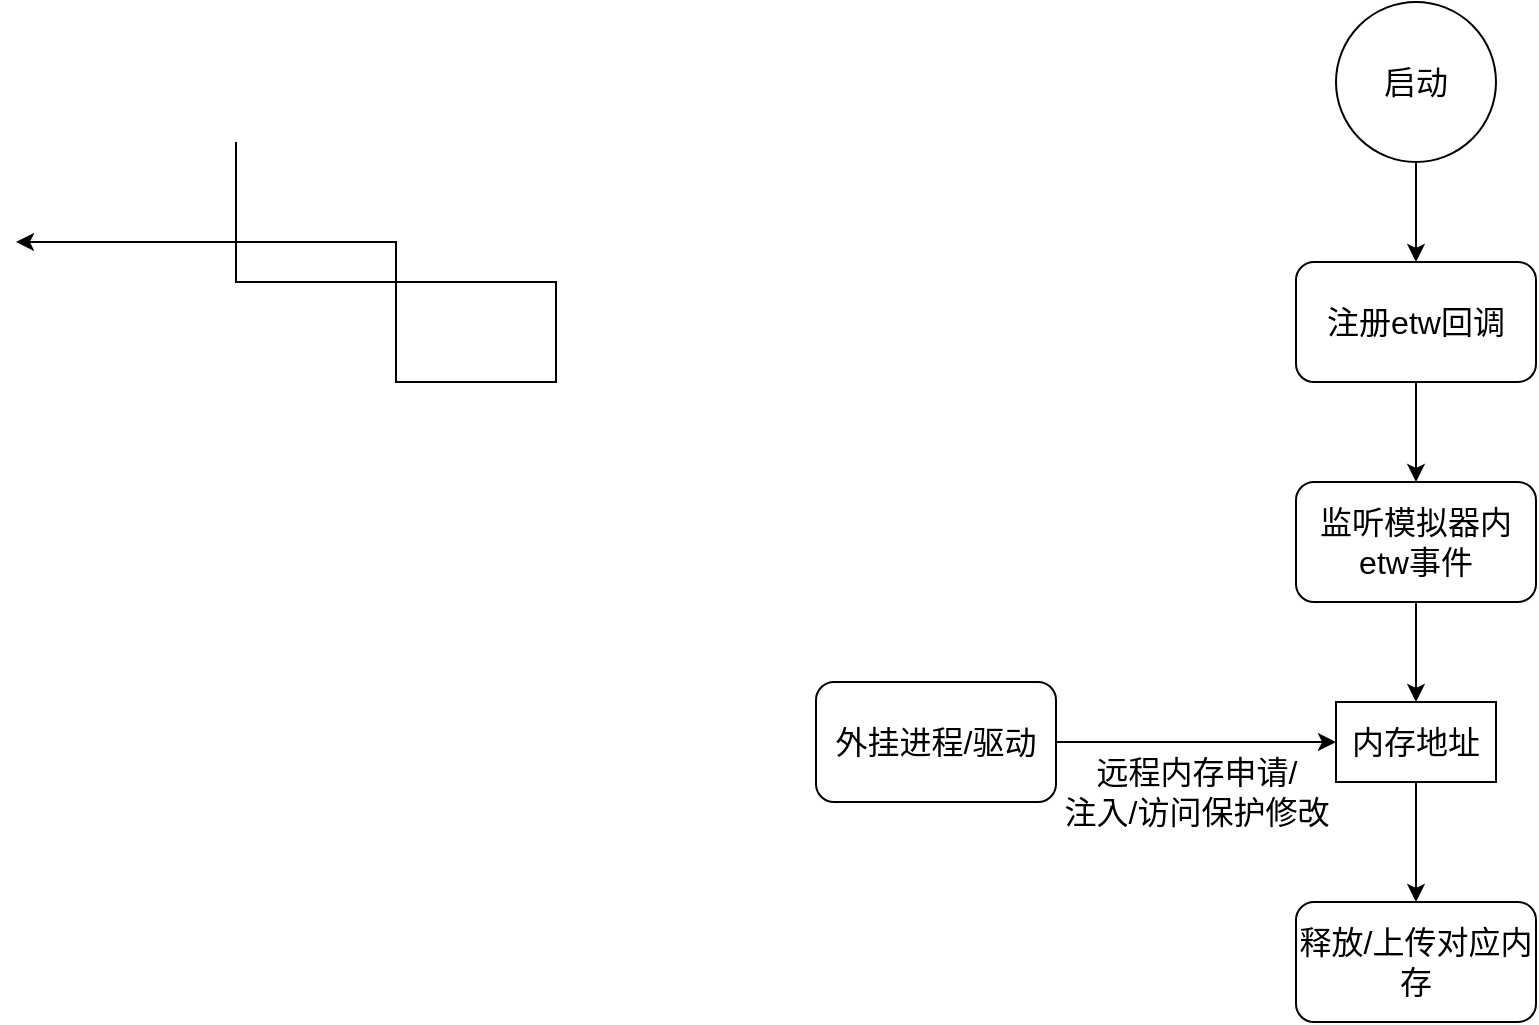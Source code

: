 <mxfile version="27.2.0">
  <diagram name="第 1 页" id="IVoLAnSsjmoHZBqLm_kL">
    <mxGraphModel dx="2798" dy="1118" grid="1" gridSize="10" guides="1" tooltips="1" connect="1" arrows="1" fold="1" page="1" pageScale="1" pageWidth="827" pageHeight="1169" math="0" shadow="0">
      <root>
        <mxCell id="0" />
        <mxCell id="1" parent="0" />
        <mxCell id="LukmQ__puzyjG5yde1o3-22" value="" style="edgeStyle=orthogonalEdgeStyle;rounded=0;orthogonalLoop=1;jettySize=auto;html=1;fontSize=16;" edge="1" parent="1" source="LukmQ__puzyjG5yde1o3-1" target="LukmQ__puzyjG5yde1o3-19">
          <mxGeometry relative="1" as="geometry" />
        </mxCell>
        <mxCell id="LukmQ__puzyjG5yde1o3-1" value="监听模拟器内etw事件" style="rounded=1;whiteSpace=wrap;html=1;fontSize=16;" vertex="1" parent="1">
          <mxGeometry x="300" y="650" width="120" height="60" as="geometry" />
        </mxCell>
        <mxCell id="LukmQ__puzyjG5yde1o3-5" value="" style="edgeStyle=orthogonalEdgeStyle;rounded=0;orthogonalLoop=1;jettySize=auto;html=1;fontSize=16;" edge="1" parent="1">
          <mxGeometry relative="1" as="geometry">
            <mxPoint x="-230" y="480" as="sourcePoint" />
            <mxPoint x="-340" y="530" as="targetPoint" />
            <Array as="points">
              <mxPoint x="-230" y="550" />
              <mxPoint x="-70" y="550" />
              <mxPoint x="-70" y="600" />
              <mxPoint x="-150" y="600" />
              <mxPoint x="-150" y="530" />
            </Array>
          </mxGeometry>
        </mxCell>
        <mxCell id="LukmQ__puzyjG5yde1o3-21" value="" style="edgeStyle=orthogonalEdgeStyle;rounded=0;orthogonalLoop=1;jettySize=auto;html=1;fontSize=16;" edge="1" parent="1" source="LukmQ__puzyjG5yde1o3-6" target="LukmQ__puzyjG5yde1o3-19">
          <mxGeometry relative="1" as="geometry" />
        </mxCell>
        <mxCell id="LukmQ__puzyjG5yde1o3-6" value="外挂进程/驱动" style="rounded=1;whiteSpace=wrap;html=1;fontSize=16;" vertex="1" parent="1">
          <mxGeometry x="60" y="750" width="120" height="60" as="geometry" />
        </mxCell>
        <mxCell id="LukmQ__puzyjG5yde1o3-11" value="远程内存申请/&lt;div&gt;注入/访问保护修改&lt;/div&gt;" style="text;html=1;align=center;verticalAlign=middle;resizable=0;points=[];autosize=1;strokeColor=none;fillColor=none;fontSize=16;" vertex="1" parent="1">
          <mxGeometry x="170" y="780" width="160" height="50" as="geometry" />
        </mxCell>
        <mxCell id="LukmQ__puzyjG5yde1o3-16" value="" style="edgeStyle=orthogonalEdgeStyle;rounded=0;orthogonalLoop=1;jettySize=auto;html=1;fontSize=16;" edge="1" parent="1" source="LukmQ__puzyjG5yde1o3-13" target="LukmQ__puzyjG5yde1o3-1">
          <mxGeometry relative="1" as="geometry" />
        </mxCell>
        <mxCell id="LukmQ__puzyjG5yde1o3-13" value="注册etw回调" style="rounded=1;whiteSpace=wrap;html=1;fontSize=16;" vertex="1" parent="1">
          <mxGeometry x="300" y="540" width="120" height="60" as="geometry" />
        </mxCell>
        <mxCell id="LukmQ__puzyjG5yde1o3-15" value="" style="edgeStyle=orthogonalEdgeStyle;rounded=0;orthogonalLoop=1;jettySize=auto;html=1;fontSize=16;" edge="1" parent="1" source="LukmQ__puzyjG5yde1o3-14" target="LukmQ__puzyjG5yde1o3-13">
          <mxGeometry relative="1" as="geometry" />
        </mxCell>
        <mxCell id="LukmQ__puzyjG5yde1o3-14" value="启动" style="ellipse;whiteSpace=wrap;html=1;aspect=fixed;fontSize=16;" vertex="1" parent="1">
          <mxGeometry x="320" y="410" width="80" height="80" as="geometry" />
        </mxCell>
        <mxCell id="LukmQ__puzyjG5yde1o3-24" value="" style="edgeStyle=orthogonalEdgeStyle;rounded=0;orthogonalLoop=1;jettySize=auto;html=1;fontSize=16;" edge="1" parent="1" source="LukmQ__puzyjG5yde1o3-19" target="LukmQ__puzyjG5yde1o3-23">
          <mxGeometry relative="1" as="geometry" />
        </mxCell>
        <mxCell id="LukmQ__puzyjG5yde1o3-19" value="内存地址" style="rounded=0;whiteSpace=wrap;html=1;fontSize=16;" vertex="1" parent="1">
          <mxGeometry x="320" y="760" width="80" height="40" as="geometry" />
        </mxCell>
        <mxCell id="LukmQ__puzyjG5yde1o3-23" value="释放/上传对应内存" style="rounded=1;whiteSpace=wrap;html=1;fontSize=16;" vertex="1" parent="1">
          <mxGeometry x="300" y="860" width="120" height="60" as="geometry" />
        </mxCell>
      </root>
    </mxGraphModel>
  </diagram>
</mxfile>
